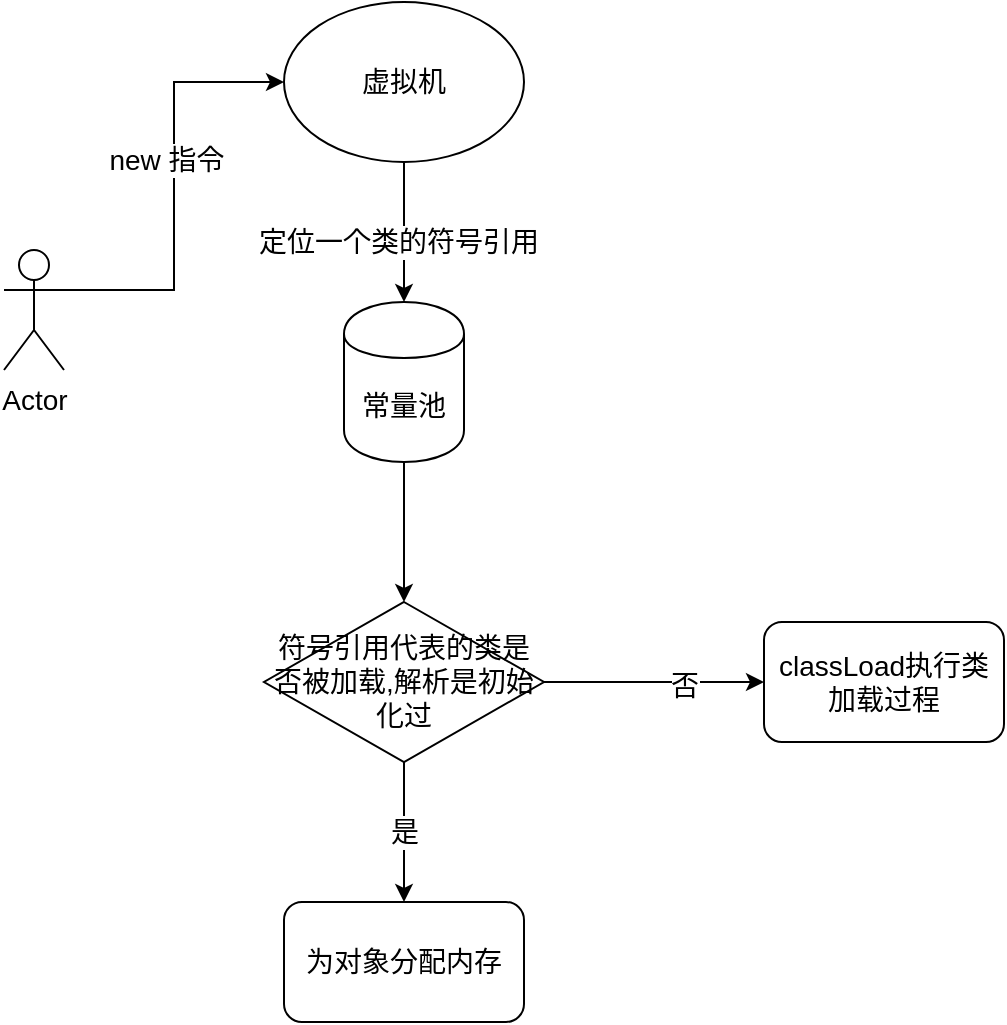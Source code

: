 <mxfile version="12.7.9" type="github">
  <diagram id="6a731a19-8d31-9384-78a2-239565b7b9f0" name="Page-1">
    <mxGraphModel dx="1381" dy="765" grid="1" gridSize="10" guides="1" tooltips="1" connect="1" arrows="1" fold="1" page="1" pageScale="1" pageWidth="1169" pageHeight="827" background="#ffffff" math="0" shadow="0">
      <root>
        <mxCell id="0" />
        <mxCell id="1" parent="0" />
        <mxCell id="Nkg5crQMooXMIVU06FW_-5" style="edgeStyle=orthogonalEdgeStyle;rounded=0;orthogonalLoop=1;jettySize=auto;html=1;exitX=1;exitY=0.333;exitDx=0;exitDy=0;exitPerimeter=0;entryX=0;entryY=0.5;entryDx=0;entryDy=0;fontSize=14;" edge="1" parent="1" source="Nkg5crQMooXMIVU06FW_-3" target="Nkg5crQMooXMIVU06FW_-4">
          <mxGeometry relative="1" as="geometry" />
        </mxCell>
        <mxCell id="Nkg5crQMooXMIVU06FW_-6" value="new&amp;nbsp;指令" style="text;html=1;align=center;verticalAlign=middle;resizable=0;points=[];labelBackgroundColor=#ffffff;fontSize=14;" vertex="1" connectable="0" parent="Nkg5crQMooXMIVU06FW_-5">
          <mxGeometry x="0.123" y="4" relative="1" as="geometry">
            <mxPoint as="offset" />
          </mxGeometry>
        </mxCell>
        <mxCell id="Nkg5crQMooXMIVU06FW_-3" value="Actor" style="shape=umlActor;verticalLabelPosition=bottom;labelBackgroundColor=#ffffff;verticalAlign=top;html=1;outlineConnect=0;fontSize=14;" vertex="1" parent="1">
          <mxGeometry x="260" y="134" width="30" height="60" as="geometry" />
        </mxCell>
        <mxCell id="Nkg5crQMooXMIVU06FW_-14" style="edgeStyle=orthogonalEdgeStyle;rounded=0;orthogonalLoop=1;jettySize=auto;html=1;fontSize=14;" edge="1" parent="1" source="Nkg5crQMooXMIVU06FW_-4" target="Nkg5crQMooXMIVU06FW_-7">
          <mxGeometry relative="1" as="geometry" />
        </mxCell>
        <mxCell id="Nkg5crQMooXMIVU06FW_-15" value="定位一个类的符号引用" style="text;html=1;align=center;verticalAlign=middle;resizable=0;points=[];labelBackgroundColor=#ffffff;fontSize=14;" vertex="1" connectable="0" parent="Nkg5crQMooXMIVU06FW_-14">
          <mxGeometry x="0.122" y="-3" relative="1" as="geometry">
            <mxPoint as="offset" />
          </mxGeometry>
        </mxCell>
        <mxCell id="Nkg5crQMooXMIVU06FW_-4" value="虚拟机" style="ellipse;whiteSpace=wrap;html=1;fontSize=14;" vertex="1" parent="1">
          <mxGeometry x="400" y="10" width="120" height="80" as="geometry" />
        </mxCell>
        <mxCell id="Nkg5crQMooXMIVU06FW_-17" style="edgeStyle=orthogonalEdgeStyle;rounded=0;orthogonalLoop=1;jettySize=auto;html=1;entryX=0.5;entryY=0;entryDx=0;entryDy=0;fontSize=14;" edge="1" parent="1" source="Nkg5crQMooXMIVU06FW_-7" target="Nkg5crQMooXMIVU06FW_-16">
          <mxGeometry relative="1" as="geometry" />
        </mxCell>
        <mxCell id="Nkg5crQMooXMIVU06FW_-7" value="常量池" style="shape=cylinder;whiteSpace=wrap;html=1;boundedLbl=1;backgroundOutline=1;fontSize=14;" vertex="1" parent="1">
          <mxGeometry x="430" y="160" width="60" height="80" as="geometry" />
        </mxCell>
        <mxCell id="Nkg5crQMooXMIVU06FW_-19" style="edgeStyle=orthogonalEdgeStyle;rounded=0;orthogonalLoop=1;jettySize=auto;html=1;entryX=0;entryY=0.5;entryDx=0;entryDy=0;fontSize=14;" edge="1" parent="1" source="Nkg5crQMooXMIVU06FW_-16" target="Nkg5crQMooXMIVU06FW_-18">
          <mxGeometry relative="1" as="geometry" />
        </mxCell>
        <mxCell id="Nkg5crQMooXMIVU06FW_-20" value="否" style="text;html=1;align=center;verticalAlign=middle;resizable=0;points=[];labelBackgroundColor=#ffffff;fontSize=14;" vertex="1" connectable="0" parent="Nkg5crQMooXMIVU06FW_-19">
          <mxGeometry x="0.273" y="-2" relative="1" as="geometry">
            <mxPoint as="offset" />
          </mxGeometry>
        </mxCell>
        <mxCell id="Nkg5crQMooXMIVU06FW_-22" value="是" style="edgeStyle=orthogonalEdgeStyle;rounded=0;orthogonalLoop=1;jettySize=auto;html=1;fontSize=14;" edge="1" parent="1" source="Nkg5crQMooXMIVU06FW_-16" target="Nkg5crQMooXMIVU06FW_-21">
          <mxGeometry relative="1" as="geometry" />
        </mxCell>
        <mxCell id="Nkg5crQMooXMIVU06FW_-16" value="&lt;font style=&quot;font-size: 14px;&quot;&gt;符号引用代表的类是否被加载,解析是初始化过&lt;/font&gt;" style="rhombus;whiteSpace=wrap;html=1;fontSize=14;" vertex="1" parent="1">
          <mxGeometry x="390" y="310" width="140" height="80" as="geometry" />
        </mxCell>
        <mxCell id="Nkg5crQMooXMIVU06FW_-18" value="classLoad执行类加载过程" style="rounded=1;whiteSpace=wrap;html=1;fontSize=14;" vertex="1" parent="1">
          <mxGeometry x="640" y="320" width="120" height="60" as="geometry" />
        </mxCell>
        <mxCell id="Nkg5crQMooXMIVU06FW_-21" value="为对象分配内存" style="rounded=1;whiteSpace=wrap;html=1;fontSize=14;" vertex="1" parent="1">
          <mxGeometry x="400" y="460" width="120" height="60" as="geometry" />
        </mxCell>
      </root>
    </mxGraphModel>
  </diagram>
</mxfile>
